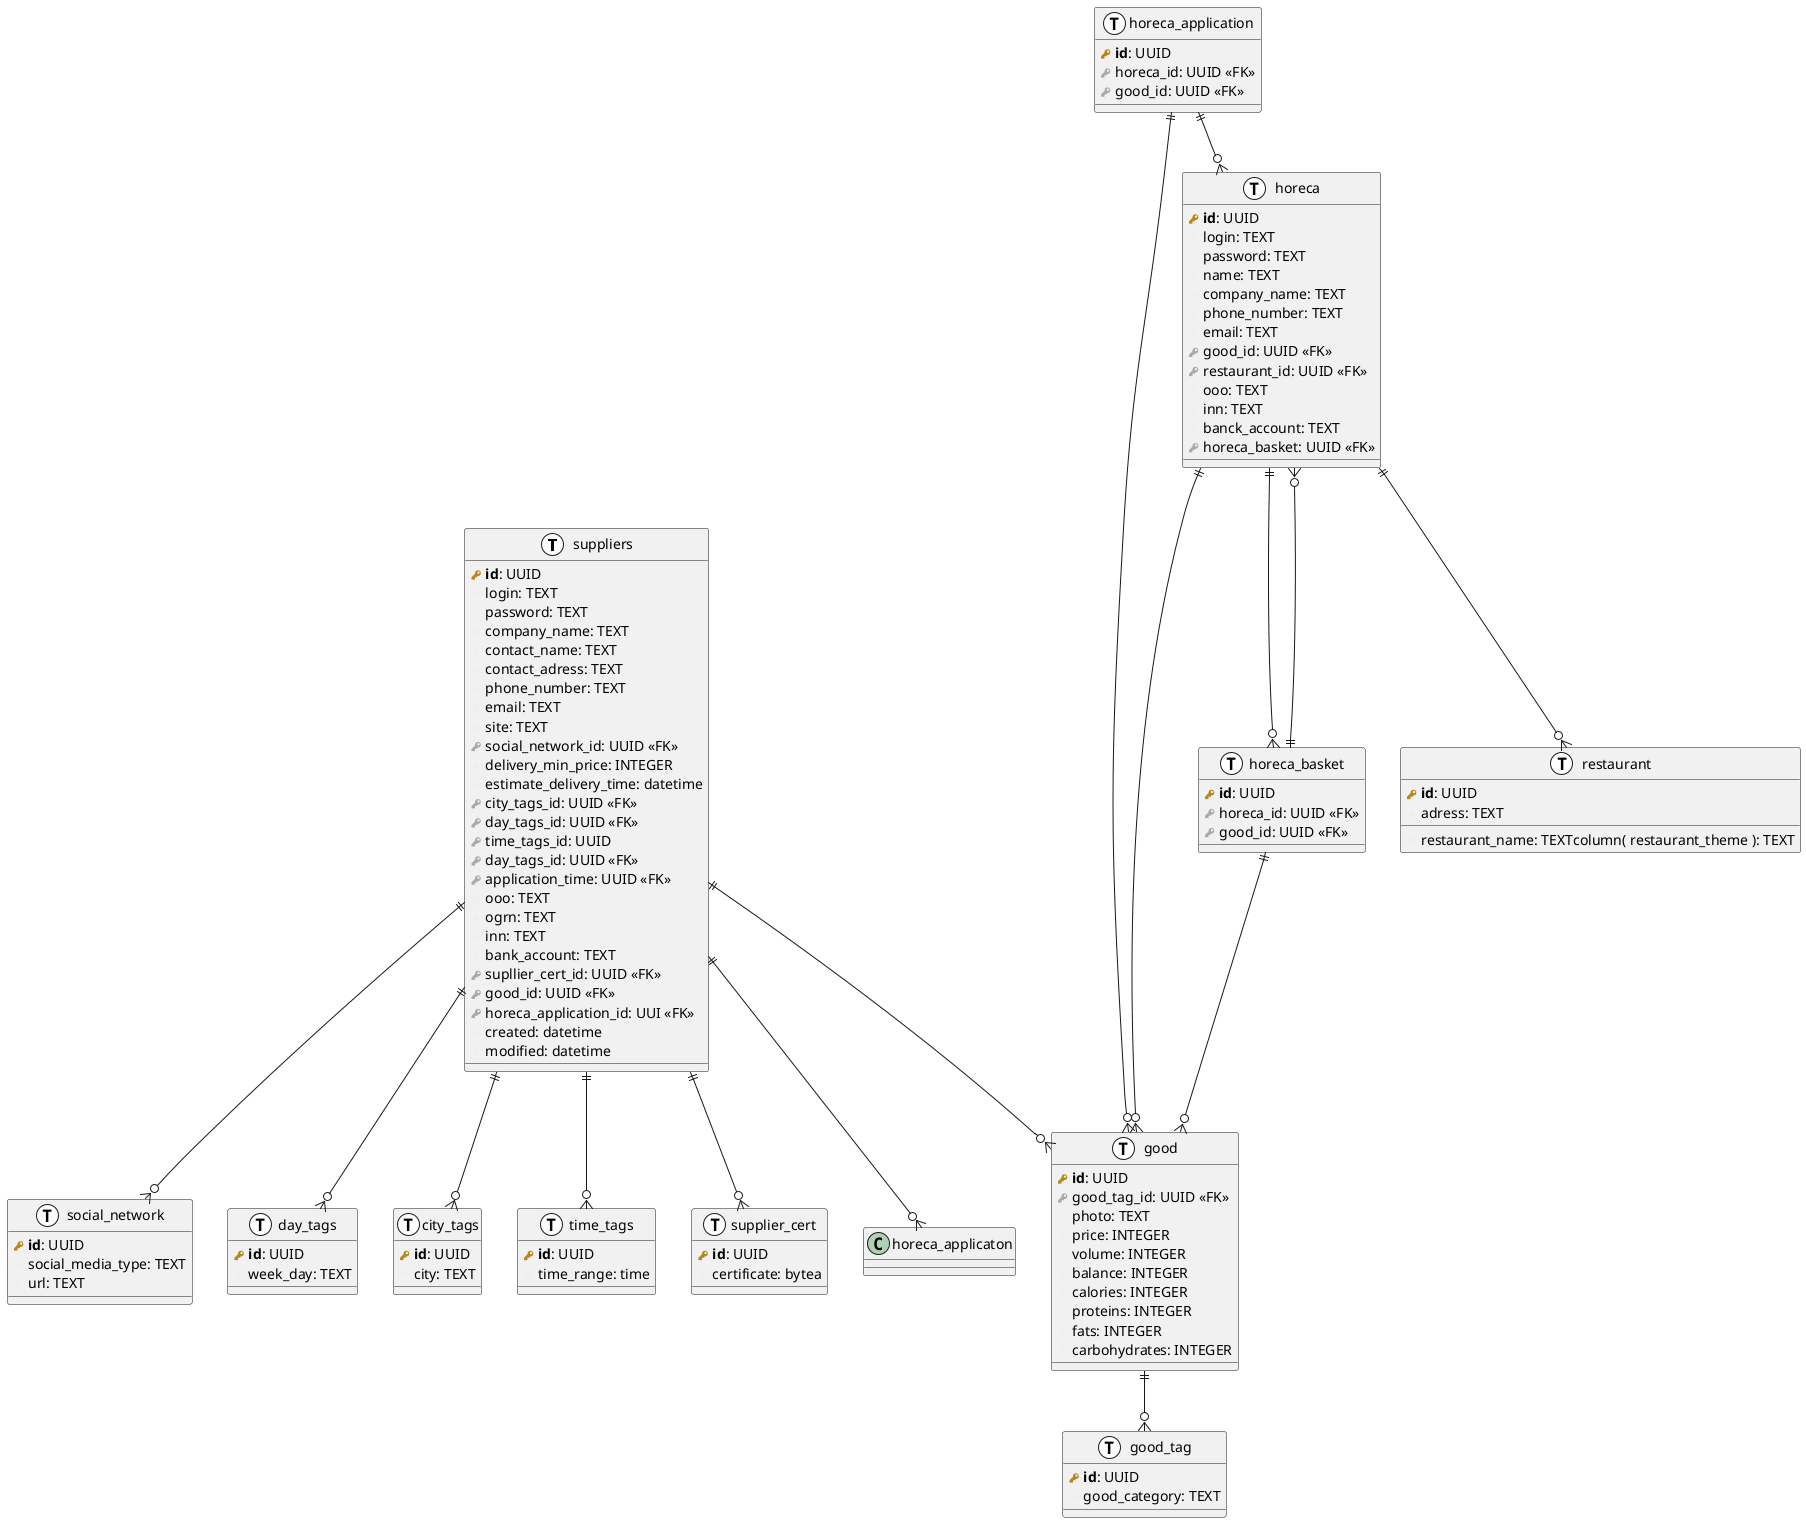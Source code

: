 @startuml
!define primary_key(x) <b><color:#b8861b><&key></color> x</b>
!define foreign_key(x) <color:#aaaaaa><&key></color> x
!define column(x) <color:#efefef><&media-record></color> x
!define table(x) entity x << (T, white) >>

table( suppliers ){
    /'Таблица поставщик'/
    primary_key( id ): UUID
    column( login ): TEXT /'логин поставщика'/
    column( password ): TEXT /'пароль поставщика'/
    column( company_name ): TEXT /'название компании'/
    column( contact_name ): TEXT /'имя поставщика'/
    column( contact_adress ): TEXT /'адрес поставщика'/
    column( phone_number ): TEXT /'номер телефона поставщика'/
    column( email ): TEXT /'почта поставщика'/
    column( site ): TEXT /'сайт поставщика'/
    foreign_key( social_network_id ): UUID <<FK>> /'социальные сети поставщика'/
    column( delivery_min_price ): INTEGER /'минимальная цена товара'/
    column( estimate_delivery_time ): datetime /'предполагаемое время доставки'/
    foreign_key( city_tags_id ): UUID <<FK>> /'города доставки'/
    foreign_key( day_tags_id ): UUID <<FK>> /'дни доставки (пн, вт, ср и тд)'/
    foreign_key( time_tags_id ): UUID /'время доставки'/
    foreign_key( day_tags_id ): UUID <<FK>> /'дни приема заявок (пн, вт, ср и тд)'/
    foreign_key( application_time ): UUID <<FK>> /'время приема заявок'/
    column( ooo ): TEXT /'ООО,ИП'/
    column( ogrn ): TEXT /'ОГРН'/
    column( inn ): TEXT /'ИНН'/
    column( bank_account ): TEXT /'расчетный счет'/
    foreign_key( supllier_cert_id ): UUID <<FK>> /'сертификаты'/
    foreign_key( good_id ): UUID <<FK>> /'Товары'/
    foreign_key( horeca_application_id ): UUI <<FK>> /'Заяки клиентов'/
    column( created ): datetime /'дата создания карточки поставщика'/
    column( modified ): datetime /'дата изменения карточки поставщика'/
}

table( social_network ){
    /'Таблица социальных сетей'/
    primary_key( id ): UUID
    column( social_media_type ): TEXT /'тип социальной сети (VK, Instagram, etc.)'/
    column( url ): TEXT /'ссылка на социальную сеть поставщика'/
}

table( day_tags ){
    /'Таблица тегов дней недели'/
    primary_key( id ): UUID
    column( week_day ): TEXT
}

table( city_tags ){
    /'Таблица тегов городов'/
    primary_key( id ): UUID
    column( city ): TEXT
}

table( time_tags ){
    /'Таблица тегов диапазонов времени'/
    primary_key( id ): UUID
    column( time_range ): time
}

table( supplier_cert ){
    /'Таблица сертификатов клиента'/
    primary_key( id ): UUID
    column( certificate ): bytea
}

table( good ){
    /'Таблица товаров'/
    primary_key( id ): UUID
    foreign_key( good_tag_id ): UUID <<FK>>
    column( photo ): TEXT /'Путь до фотографии с товаром'/
    column( price ): INTEGER /'Цена за единицу'/
    column( volume ): INTEGER  /'Объем'/
    column( balance ): INTEGER /'Остаток'/
    column( calories ): INTEGER /'Калории'/
    column( proteins ): INTEGER /'Белки'/
    column( fats ): INTEGER /'Жиры'/
    column( carbohydrates ): INTEGER /'Углеводы'/
}

table( good_tag ){
    /'Таблица тэгов категорий товаров'/
    primary_key( id ): UUID
    column( good_category ): TEXT /'Название категории товара'/
}

table( horeca ){
    primary_key( id ): UUID
    column( login ): TEXT /'Логин хореки'/
    column( password ): TEXT /'Пароль хореки'/
    column( name ): TEXT /'Имя хореки'/
    column( company_name ): TEXT /'Название компании хореки'/
    column( phone_number ): TEXT /'Номер телефона хореки'/
    column( email ): TEXT /'имейл хореки'/
    foreign_key( good_id ): UUID <<FK>> /'Избранное хореки'/
    foreign_key( restaurant_id ): UUID <<FK>> /'Рестораны хореки'/
    column( ooo ): TEXT /'ООО ИП хореки'/
    column( inn ): TEXT /'ИНН хореки'/
    column( banck_account ): TEXT /'Расчетный счет хореки'/
    foreign_key( horeca_basket ): UUID <<FK>> /'Корзина хореки'/
}

table( horeca_basket ){
    primary_key( id ): UUID
    foreign_key( horeca_id ): UUID <<FK>>
    foreign_key( good_id ): UUID <<FK>>
}

table( restaurant ){
    primary_key( id ): UUID
    column( restaurant_name ): TEXTcolumn( restaurant_theme ): TEXT
    column( adress ): TEXT
}

table( horeca_application ){
    primary_key( id ): UUID
    foreign_key( horeca_id ): UUID <<FK>>
    foreign_key( good_id ): UUID <<FK>>
}

suppliers ||--o{ social_network
suppliers ||--o{ day_tags
suppliers ||--o{ city_tags
suppliers ||--o{ time_tags
suppliers ||--o{ supplier_cert
suppliers ||--o{ good
suppliers ||--o{ horeca_applicaton

good ||--o{ good_tag

horeca ||--o{ restaurant
horeca ||--o{ good
horeca ||--o{ horeca_basket

horeca_basket ||--o{ good
horeca_basket ||--o{ horeca

horeca_application ||--o{ good
horeca_application ||--o{ horeca

@enduml